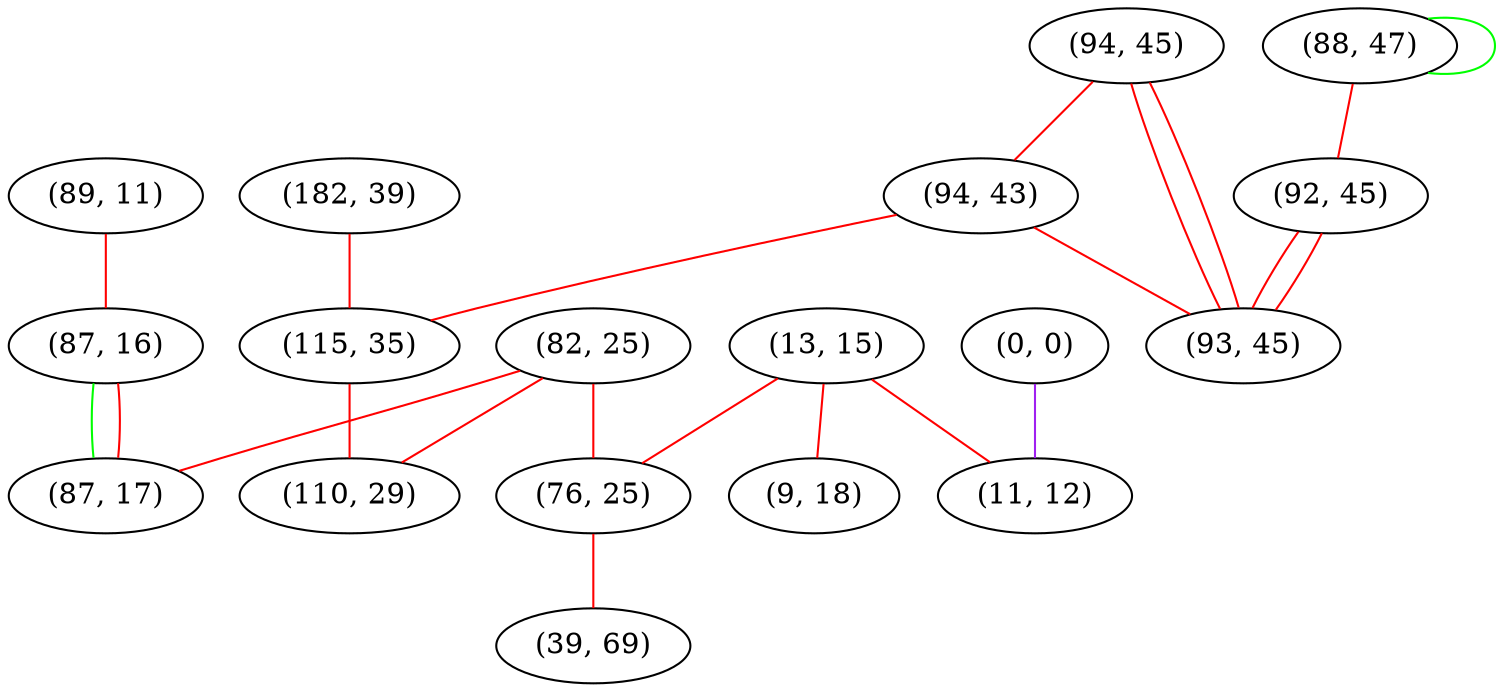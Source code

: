 graph "" {
"(89, 11)";
"(87, 16)";
"(82, 25)";
"(87, 17)";
"(13, 15)";
"(76, 25)";
"(88, 47)";
"(94, 45)";
"(94, 43)";
"(92, 45)";
"(39, 69)";
"(182, 39)";
"(115, 35)";
"(9, 18)";
"(0, 0)";
"(11, 12)";
"(110, 29)";
"(93, 45)";
"(89, 11)" -- "(87, 16)"  [color=red, key=0, weight=1];
"(87, 16)" -- "(87, 17)"  [color=green, key=0, weight=2];
"(87, 16)" -- "(87, 17)"  [color=red, key=1, weight=1];
"(82, 25)" -- "(76, 25)"  [color=red, key=0, weight=1];
"(82, 25)" -- "(110, 29)"  [color=red, key=0, weight=1];
"(82, 25)" -- "(87, 17)"  [color=red, key=0, weight=1];
"(13, 15)" -- "(9, 18)"  [color=red, key=0, weight=1];
"(13, 15)" -- "(11, 12)"  [color=red, key=0, weight=1];
"(13, 15)" -- "(76, 25)"  [color=red, key=0, weight=1];
"(76, 25)" -- "(39, 69)"  [color=red, key=0, weight=1];
"(88, 47)" -- "(92, 45)"  [color=red, key=0, weight=1];
"(88, 47)" -- "(88, 47)"  [color=green, key=0, weight=2];
"(94, 45)" -- "(94, 43)"  [color=red, key=0, weight=1];
"(94, 45)" -- "(93, 45)"  [color=red, key=0, weight=1];
"(94, 45)" -- "(93, 45)"  [color=red, key=1, weight=1];
"(94, 43)" -- "(115, 35)"  [color=red, key=0, weight=1];
"(94, 43)" -- "(93, 45)"  [color=red, key=0, weight=1];
"(92, 45)" -- "(93, 45)"  [color=red, key=0, weight=1];
"(92, 45)" -- "(93, 45)"  [color=red, key=1, weight=1];
"(182, 39)" -- "(115, 35)"  [color=red, key=0, weight=1];
"(115, 35)" -- "(110, 29)"  [color=red, key=0, weight=1];
"(0, 0)" -- "(11, 12)"  [color=purple, key=0, weight=4];
}
